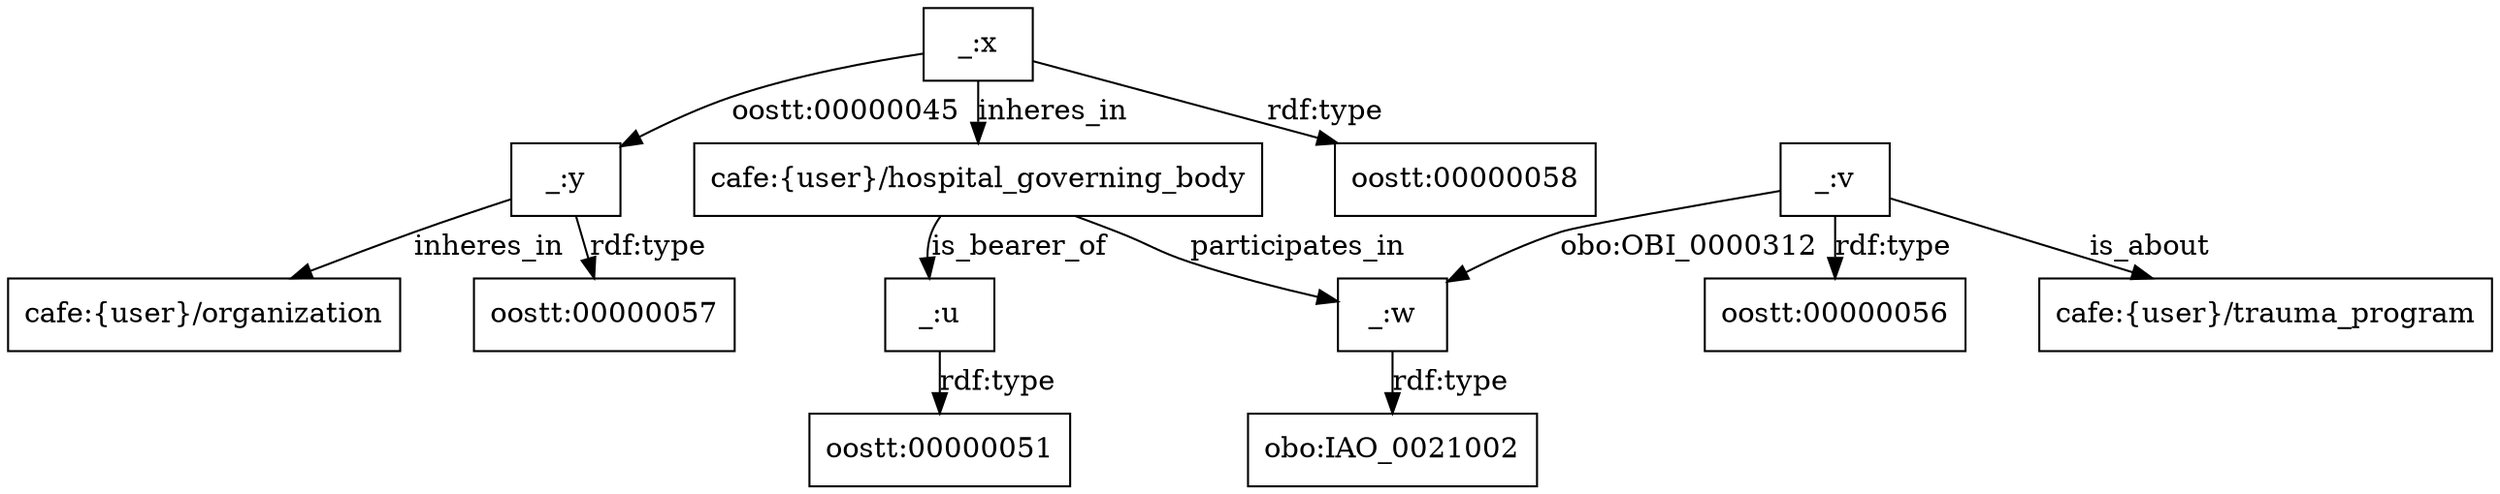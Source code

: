 digraph g { node [shape=rectangle];
graph [splines=true, nodesep=.5, ranksep=0, overlap=false];
"_:y" -> "cafe:{user}/organization" [label="inheres_in"]
"_:y" -> "oostt:00000057" [label="rdf:type"]
"_:x" -> "_:y" [label="oostt:00000045"]
"_:x" -> "cafe:{user}/hospital_governing_body" [label="inheres_in"]
"_:x" -> "oostt:00000058" [label="rdf:type"]
"cafe:{user}/hospital_governing_body" -> "_:u" [label="is_bearer_of"]
"_:u" -> "oostt:00000051" [label="rdf:type"]
"cafe:{user}/hospital_governing_body" -> "_:w" [label="participates_in"]
"_:w" -> "obo:IAO_0021002" [label="rdf:type"]
"_:v" -> "_:w" [label="obo:OBI_0000312"]
"_:v" -> "oostt:00000056" [label="rdf:type"]
"_:v" -> "cafe:{user}/trauma_program" [label="is_about"]
}